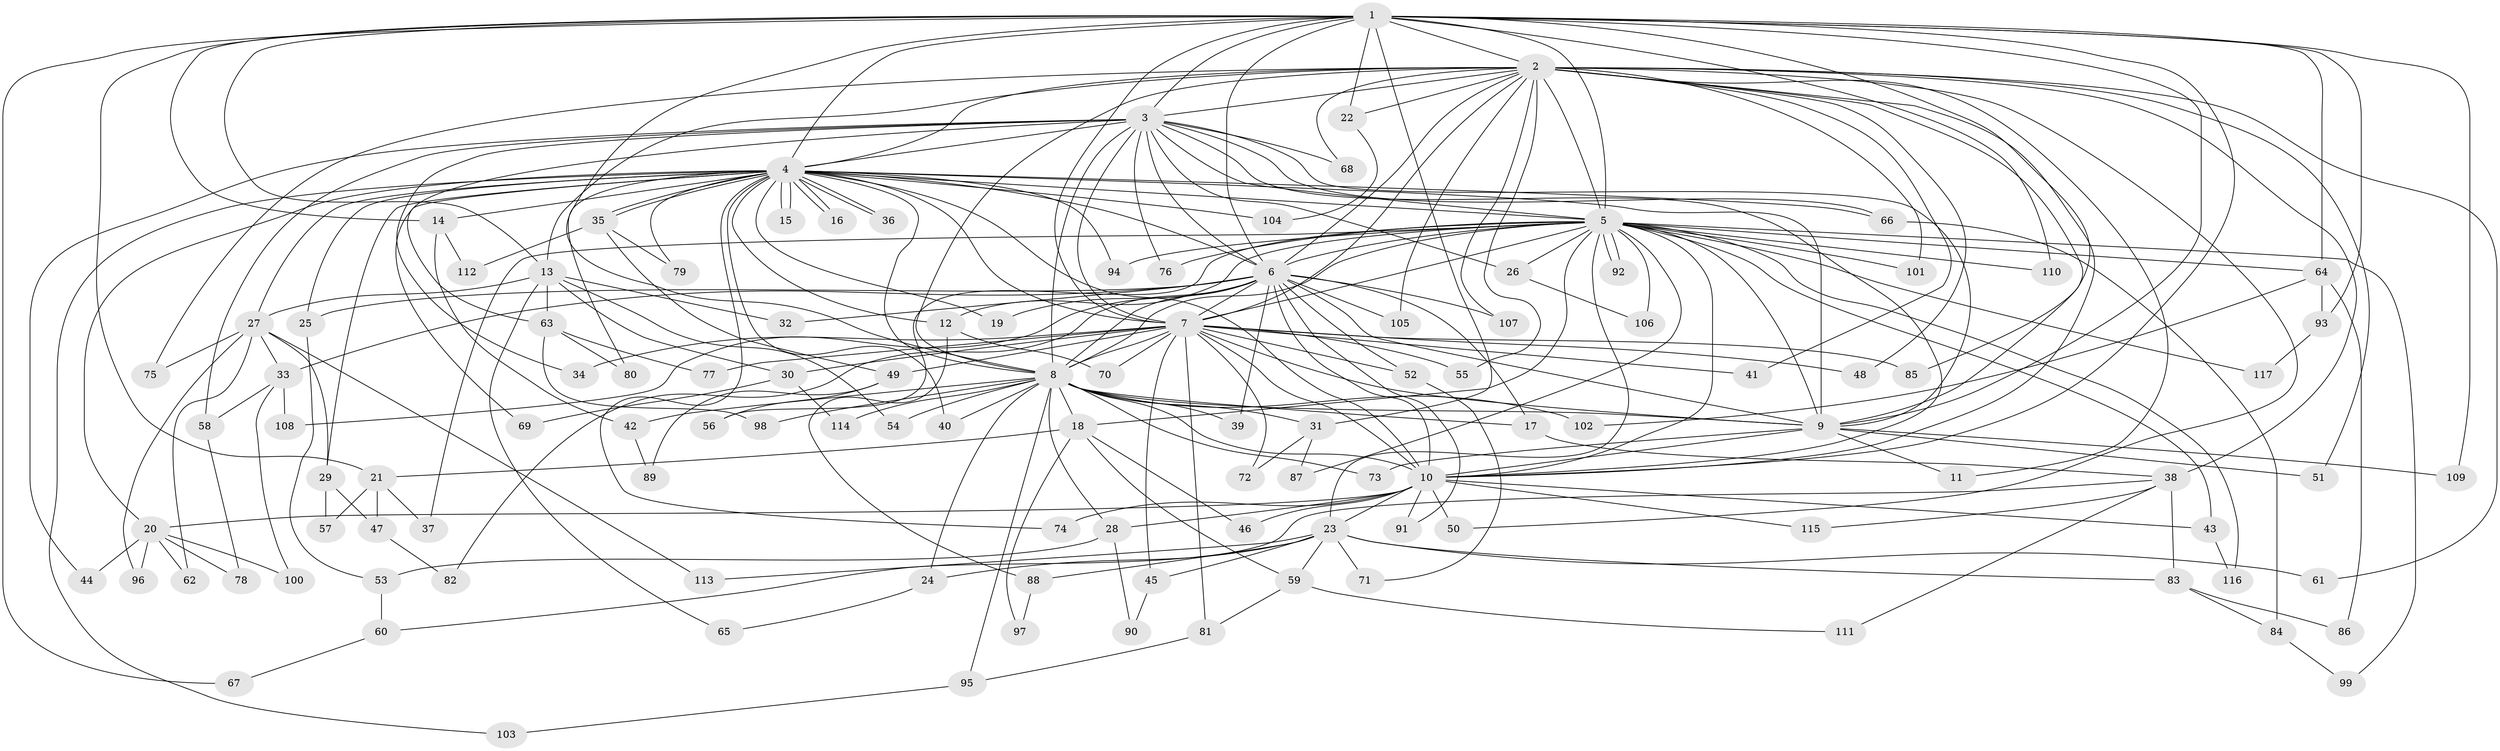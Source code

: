 // Generated by graph-tools (version 1.1) at 2025/13/03/09/25 04:13:56]
// undirected, 117 vertices, 259 edges
graph export_dot {
graph [start="1"]
  node [color=gray90,style=filled];
  1;
  2;
  3;
  4;
  5;
  6;
  7;
  8;
  9;
  10;
  11;
  12;
  13;
  14;
  15;
  16;
  17;
  18;
  19;
  20;
  21;
  22;
  23;
  24;
  25;
  26;
  27;
  28;
  29;
  30;
  31;
  32;
  33;
  34;
  35;
  36;
  37;
  38;
  39;
  40;
  41;
  42;
  43;
  44;
  45;
  46;
  47;
  48;
  49;
  50;
  51;
  52;
  53;
  54;
  55;
  56;
  57;
  58;
  59;
  60;
  61;
  62;
  63;
  64;
  65;
  66;
  67;
  68;
  69;
  70;
  71;
  72;
  73;
  74;
  75;
  76;
  77;
  78;
  79;
  80;
  81;
  82;
  83;
  84;
  85;
  86;
  87;
  88;
  89;
  90;
  91;
  92;
  93;
  94;
  95;
  96;
  97;
  98;
  99;
  100;
  101;
  102;
  103;
  104;
  105;
  106;
  107;
  108;
  109;
  110;
  111;
  112;
  113;
  114;
  115;
  116;
  117;
  1 -- 2;
  1 -- 3;
  1 -- 4;
  1 -- 5;
  1 -- 6;
  1 -- 7;
  1 -- 8;
  1 -- 9;
  1 -- 10;
  1 -- 13;
  1 -- 14;
  1 -- 21;
  1 -- 22;
  1 -- 31;
  1 -- 64;
  1 -- 67;
  1 -- 85;
  1 -- 93;
  1 -- 109;
  1 -- 110;
  2 -- 3;
  2 -- 4;
  2 -- 5;
  2 -- 6;
  2 -- 7;
  2 -- 8;
  2 -- 9;
  2 -- 10;
  2 -- 11;
  2 -- 13;
  2 -- 22;
  2 -- 38;
  2 -- 41;
  2 -- 48;
  2 -- 50;
  2 -- 51;
  2 -- 55;
  2 -- 61;
  2 -- 68;
  2 -- 75;
  2 -- 101;
  2 -- 105;
  2 -- 107;
  3 -- 4;
  3 -- 5;
  3 -- 6;
  3 -- 7;
  3 -- 8;
  3 -- 9;
  3 -- 10;
  3 -- 26;
  3 -- 34;
  3 -- 44;
  3 -- 58;
  3 -- 63;
  3 -- 66;
  3 -- 68;
  3 -- 76;
  4 -- 5;
  4 -- 6;
  4 -- 7;
  4 -- 8;
  4 -- 9;
  4 -- 10;
  4 -- 12;
  4 -- 14;
  4 -- 15;
  4 -- 15;
  4 -- 16;
  4 -- 16;
  4 -- 19;
  4 -- 20;
  4 -- 25;
  4 -- 27;
  4 -- 29;
  4 -- 35;
  4 -- 35;
  4 -- 36;
  4 -- 36;
  4 -- 40;
  4 -- 66;
  4 -- 69;
  4 -- 74;
  4 -- 79;
  4 -- 80;
  4 -- 94;
  4 -- 103;
  4 -- 104;
  5 -- 6;
  5 -- 7;
  5 -- 8;
  5 -- 9;
  5 -- 10;
  5 -- 12;
  5 -- 18;
  5 -- 23;
  5 -- 26;
  5 -- 37;
  5 -- 43;
  5 -- 56;
  5 -- 64;
  5 -- 76;
  5 -- 87;
  5 -- 92;
  5 -- 92;
  5 -- 94;
  5 -- 99;
  5 -- 101;
  5 -- 106;
  5 -- 110;
  5 -- 116;
  5 -- 117;
  6 -- 7;
  6 -- 8;
  6 -- 9;
  6 -- 10;
  6 -- 17;
  6 -- 19;
  6 -- 25;
  6 -- 32;
  6 -- 33;
  6 -- 39;
  6 -- 52;
  6 -- 82;
  6 -- 91;
  6 -- 105;
  6 -- 107;
  6 -- 108;
  7 -- 8;
  7 -- 9;
  7 -- 10;
  7 -- 30;
  7 -- 34;
  7 -- 41;
  7 -- 45;
  7 -- 48;
  7 -- 49;
  7 -- 52;
  7 -- 55;
  7 -- 70;
  7 -- 72;
  7 -- 77;
  7 -- 81;
  7 -- 85;
  8 -- 9;
  8 -- 10;
  8 -- 17;
  8 -- 18;
  8 -- 24;
  8 -- 28;
  8 -- 31;
  8 -- 39;
  8 -- 40;
  8 -- 42;
  8 -- 54;
  8 -- 73;
  8 -- 95;
  8 -- 98;
  8 -- 102;
  8 -- 114;
  9 -- 10;
  9 -- 11;
  9 -- 51;
  9 -- 73;
  9 -- 109;
  10 -- 20;
  10 -- 23;
  10 -- 28;
  10 -- 43;
  10 -- 46;
  10 -- 50;
  10 -- 74;
  10 -- 91;
  10 -- 115;
  12 -- 70;
  12 -- 88;
  13 -- 27;
  13 -- 30;
  13 -- 32;
  13 -- 54;
  13 -- 63;
  13 -- 65;
  14 -- 42;
  14 -- 112;
  17 -- 38;
  18 -- 21;
  18 -- 46;
  18 -- 59;
  18 -- 97;
  20 -- 44;
  20 -- 62;
  20 -- 78;
  20 -- 96;
  20 -- 100;
  21 -- 37;
  21 -- 47;
  21 -- 57;
  22 -- 104;
  23 -- 24;
  23 -- 45;
  23 -- 59;
  23 -- 61;
  23 -- 71;
  23 -- 83;
  23 -- 88;
  23 -- 113;
  24 -- 65;
  25 -- 53;
  26 -- 106;
  27 -- 29;
  27 -- 33;
  27 -- 62;
  27 -- 75;
  27 -- 96;
  27 -- 113;
  28 -- 53;
  28 -- 90;
  29 -- 47;
  29 -- 57;
  30 -- 69;
  30 -- 114;
  31 -- 72;
  31 -- 87;
  33 -- 58;
  33 -- 100;
  33 -- 108;
  35 -- 49;
  35 -- 79;
  35 -- 112;
  38 -- 60;
  38 -- 83;
  38 -- 111;
  38 -- 115;
  42 -- 89;
  43 -- 116;
  45 -- 90;
  47 -- 82;
  49 -- 56;
  49 -- 89;
  52 -- 71;
  53 -- 60;
  58 -- 78;
  59 -- 81;
  59 -- 111;
  60 -- 67;
  63 -- 77;
  63 -- 80;
  63 -- 98;
  64 -- 86;
  64 -- 93;
  64 -- 102;
  66 -- 84;
  81 -- 95;
  83 -- 84;
  83 -- 86;
  84 -- 99;
  88 -- 97;
  93 -- 117;
  95 -- 103;
}
